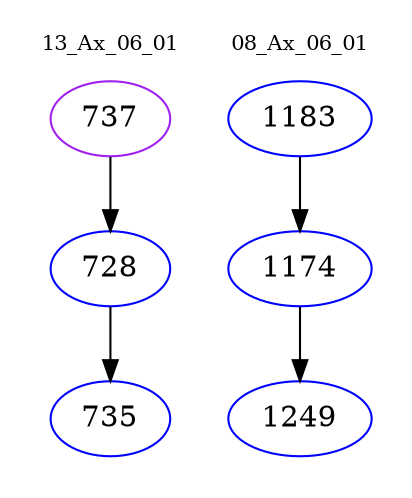 digraph{
subgraph cluster_0 {
color = white
label = "13_Ax_06_01";
fontsize=10;
T0_737 [label="737", color="purple"]
T0_737 -> T0_728 [color="black"]
T0_728 [label="728", color="blue"]
T0_728 -> T0_735 [color="black"]
T0_735 [label="735", color="blue"]
}
subgraph cluster_1 {
color = white
label = "08_Ax_06_01";
fontsize=10;
T1_1183 [label="1183", color="blue"]
T1_1183 -> T1_1174 [color="black"]
T1_1174 [label="1174", color="blue"]
T1_1174 -> T1_1249 [color="black"]
T1_1249 [label="1249", color="blue"]
}
}
